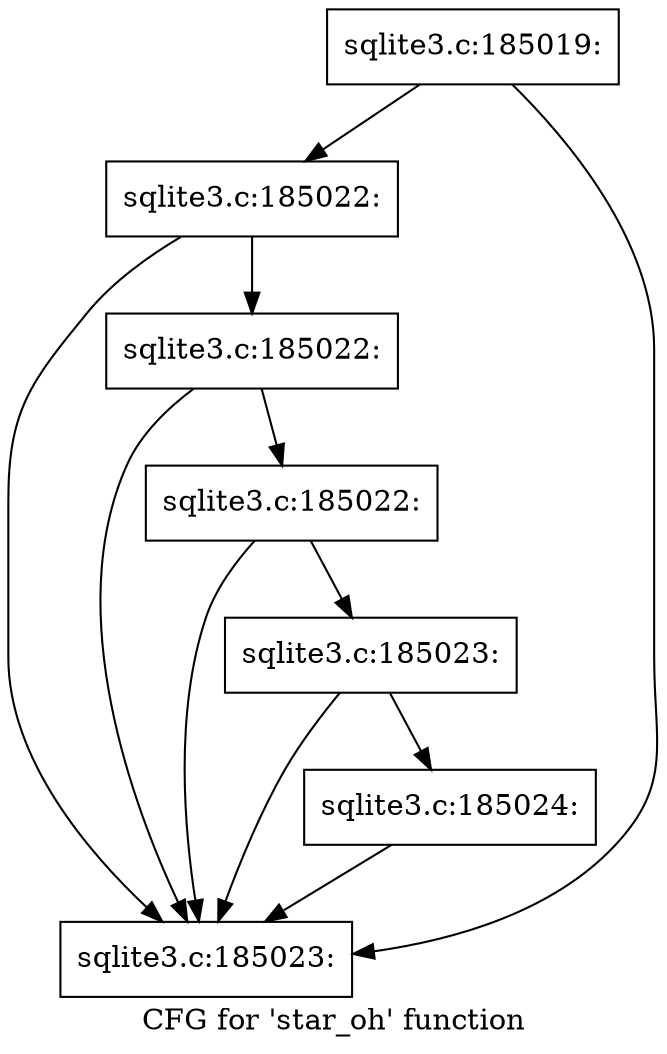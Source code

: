 digraph "CFG for 'star_oh' function" {
	label="CFG for 'star_oh' function";

	Node0x55c0facbd660 [shape=record,label="{sqlite3.c:185019:}"];
	Node0x55c0facbd660 -> Node0x55c0facbd8b0;
	Node0x55c0facbd660 -> Node0x55c0facc1250;
	Node0x55c0facbd8b0 [shape=record,label="{sqlite3.c:185022:}"];
	Node0x55c0facbd8b0 -> Node0x55c0facbd830;
	Node0x55c0facbd8b0 -> Node0x55c0facc1250;
	Node0x55c0facbd830 [shape=record,label="{sqlite3.c:185022:}"];
	Node0x55c0facbd830 -> Node0x55c0facc0de0;
	Node0x55c0facbd830 -> Node0x55c0facc1250;
	Node0x55c0facc0de0 [shape=record,label="{sqlite3.c:185022:}"];
	Node0x55c0facc0de0 -> Node0x55c0facbd210;
	Node0x55c0facc0de0 -> Node0x55c0facc1250;
	Node0x55c0facbd210 [shape=record,label="{sqlite3.c:185023:}"];
	Node0x55c0facbd210 -> Node0x55c0facc0d90;
	Node0x55c0facbd210 -> Node0x55c0facc1250;
	Node0x55c0facc0d90 [shape=record,label="{sqlite3.c:185024:}"];
	Node0x55c0facc0d90 -> Node0x55c0facc1250;
	Node0x55c0facc1250 [shape=record,label="{sqlite3.c:185023:}"];
}
